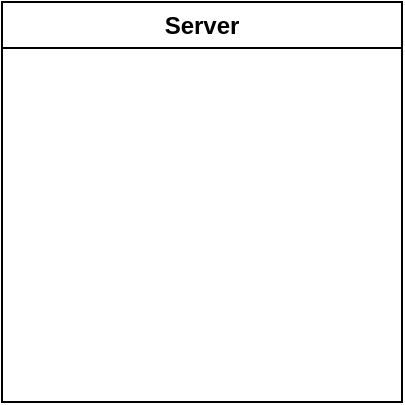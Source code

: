 <mxfile version="21.3.2" type="github">
  <diagram name="第 1 页" id="x4CEw4gbrc95-Gw_9dwq">
    <mxGraphModel dx="1434" dy="774" grid="1" gridSize="10" guides="1" tooltips="1" connect="1" arrows="1" fold="1" page="1" pageScale="1" pageWidth="827" pageHeight="1169" math="0" shadow="0">
      <root>
        <mxCell id="0" />
        <mxCell id="1" parent="0" />
        <mxCell id="ppAP-Yis4gtFf39GYkdU-5" value="Server" style="swimlane;whiteSpace=wrap;html=1;startSize=23;" vertex="1" parent="1">
          <mxGeometry x="40" y="240" width="200" height="200" as="geometry" />
        </mxCell>
      </root>
    </mxGraphModel>
  </diagram>
</mxfile>

